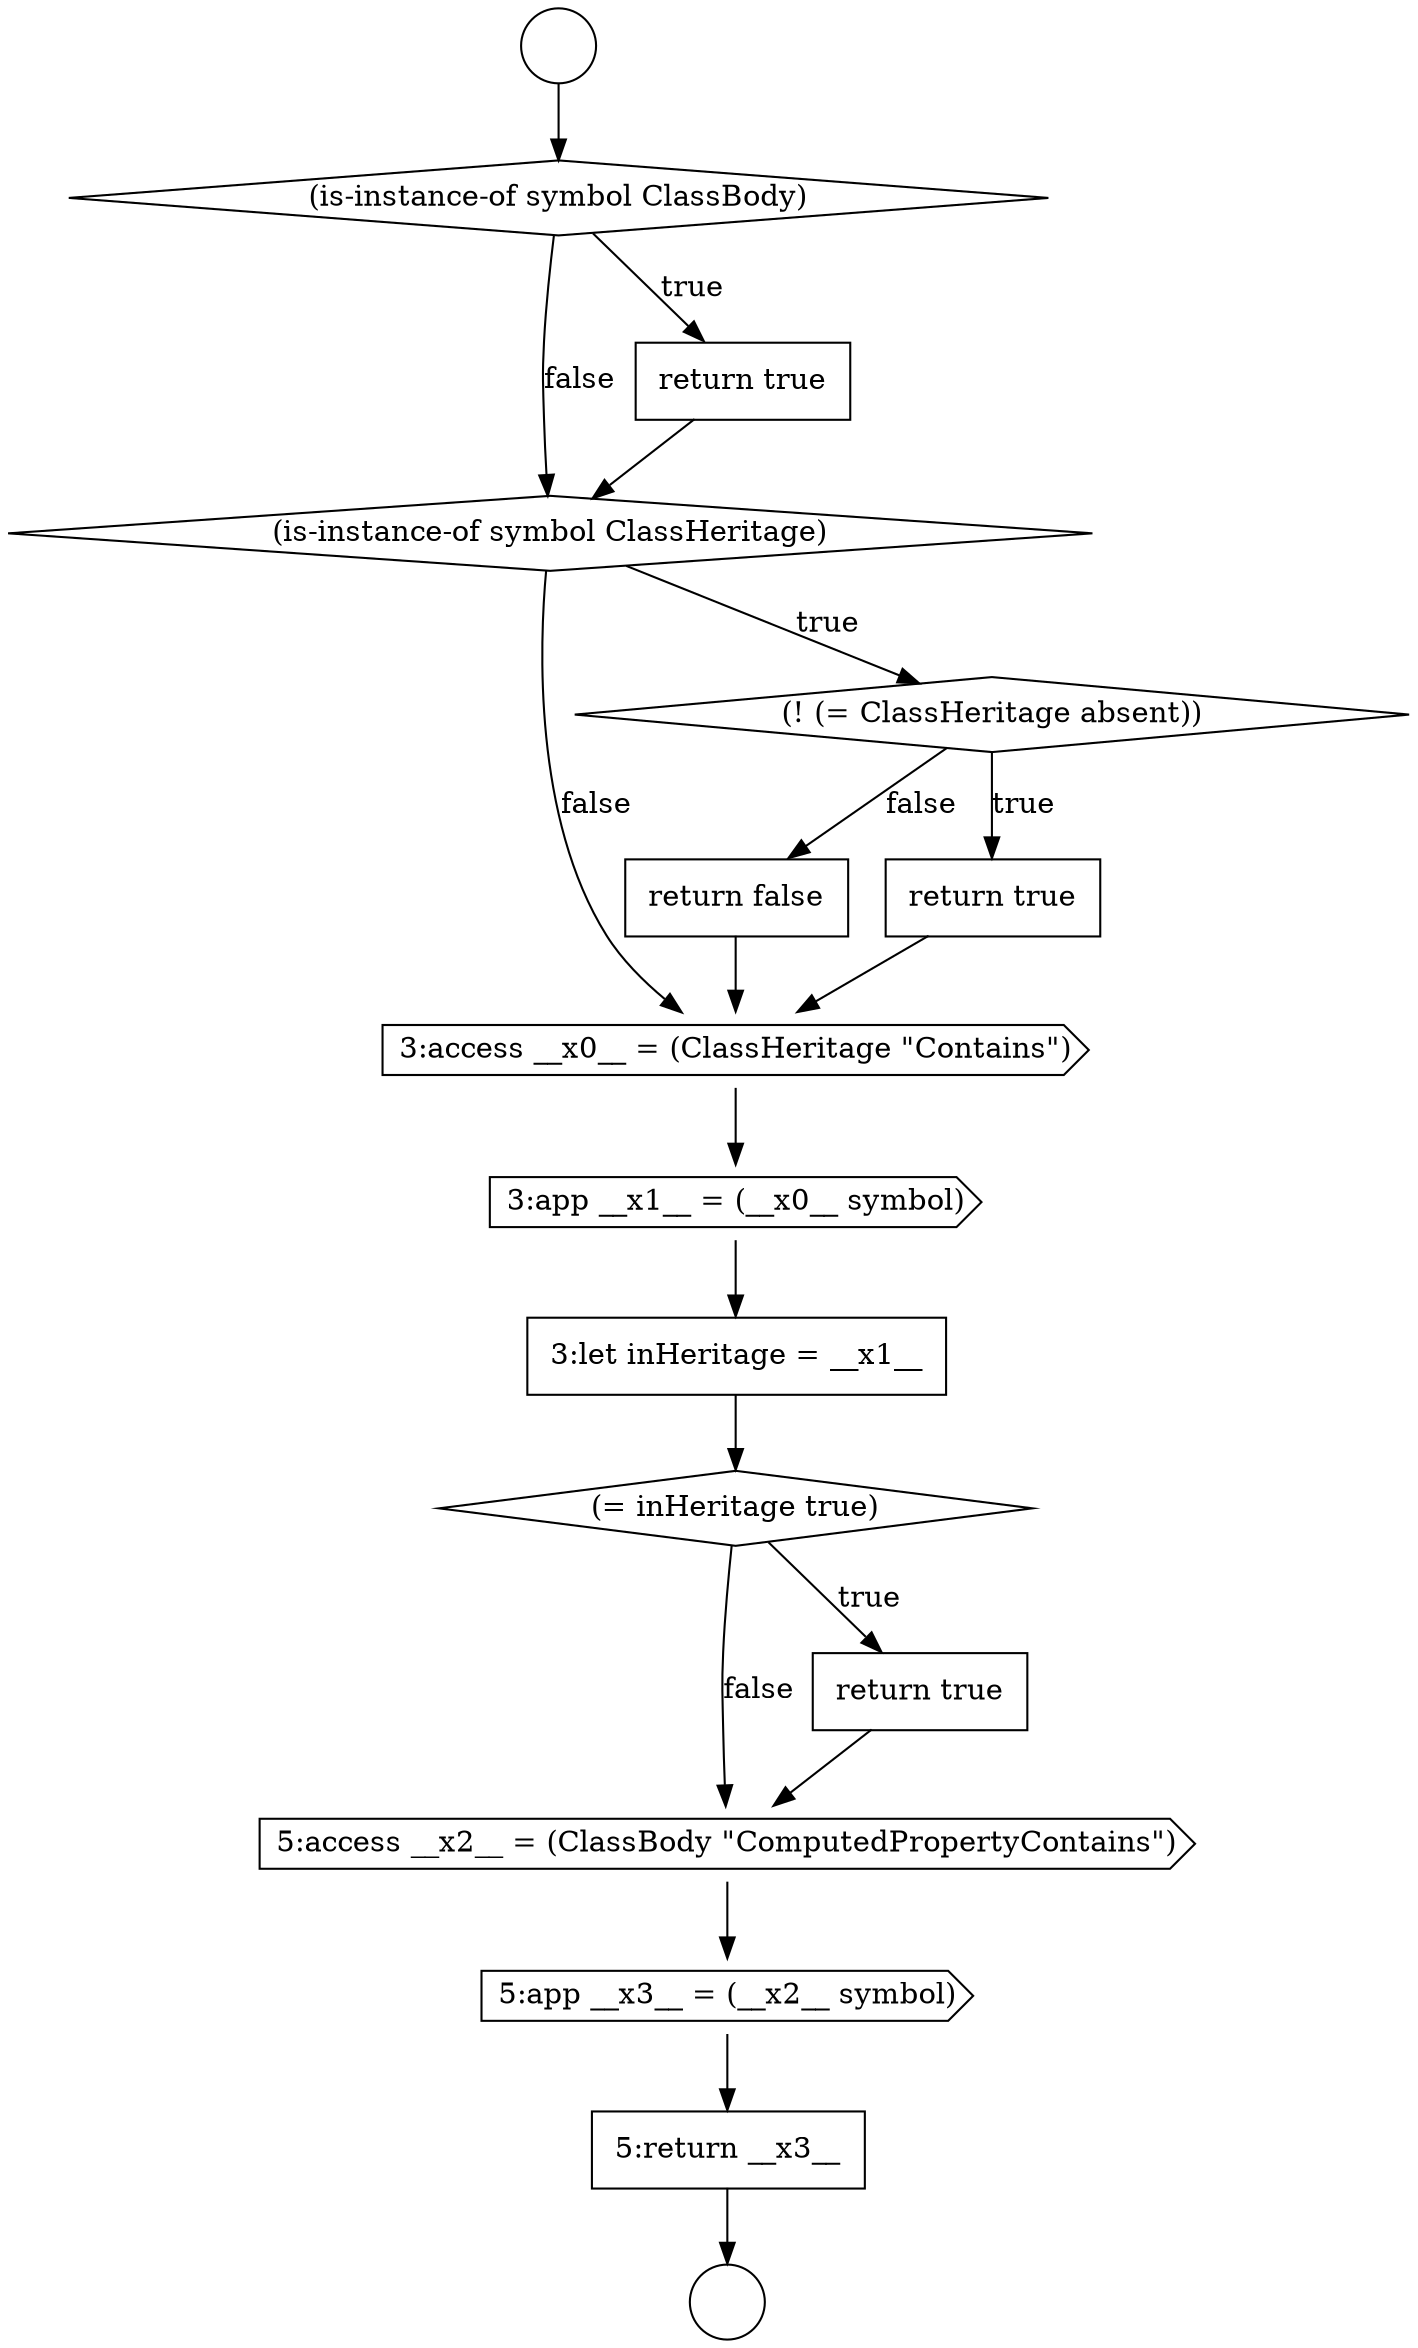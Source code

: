 digraph {
  node9833 [shape=circle label=" " color="black" fillcolor="white" style=filled]
  node9845 [shape=cds, label=<<font color="black">5:access __x2__ = (ClassBody &quot;ComputedPropertyContains&quot;)</font>> color="black" fillcolor="white" style=filled]
  node9843 [shape=diamond, label=<<font color="black">(= inHeritage true)</font>> color="black" fillcolor="white" style=filled]
  node9836 [shape=diamond, label=<<font color="black">(is-instance-of symbol ClassHeritage)</font>> color="black" fillcolor="white" style=filled]
  node9846 [shape=cds, label=<<font color="black">5:app __x3__ = (__x2__ symbol)</font>> color="black" fillcolor="white" style=filled]
  node9835 [shape=none, margin=0, label=<<font color="black">
    <table border="0" cellborder="1" cellspacing="0" cellpadding="10">
      <tr><td align="left">return true</td></tr>
    </table>
  </font>> color="black" fillcolor="white" style=filled]
  node9840 [shape=cds, label=<<font color="black">3:access __x0__ = (ClassHeritage &quot;Contains&quot;)</font>> color="black" fillcolor="white" style=filled]
  node9841 [shape=cds, label=<<font color="black">3:app __x1__ = (__x0__ symbol)</font>> color="black" fillcolor="white" style=filled]
  node9847 [shape=none, margin=0, label=<<font color="black">
    <table border="0" cellborder="1" cellspacing="0" cellpadding="10">
      <tr><td align="left">5:return __x3__</td></tr>
    </table>
  </font>> color="black" fillcolor="white" style=filled]
  node9834 [shape=diamond, label=<<font color="black">(is-instance-of symbol ClassBody)</font>> color="black" fillcolor="white" style=filled]
  node9839 [shape=none, margin=0, label=<<font color="black">
    <table border="0" cellborder="1" cellspacing="0" cellpadding="10">
      <tr><td align="left">return false</td></tr>
    </table>
  </font>> color="black" fillcolor="white" style=filled]
  node9844 [shape=none, margin=0, label=<<font color="black">
    <table border="0" cellborder="1" cellspacing="0" cellpadding="10">
      <tr><td align="left">return true</td></tr>
    </table>
  </font>> color="black" fillcolor="white" style=filled]
  node9842 [shape=none, margin=0, label=<<font color="black">
    <table border="0" cellborder="1" cellspacing="0" cellpadding="10">
      <tr><td align="left">3:let inHeritage = __x1__</td></tr>
    </table>
  </font>> color="black" fillcolor="white" style=filled]
  node9838 [shape=none, margin=0, label=<<font color="black">
    <table border="0" cellborder="1" cellspacing="0" cellpadding="10">
      <tr><td align="left">return true</td></tr>
    </table>
  </font>> color="black" fillcolor="white" style=filled]
  node9832 [shape=circle label=" " color="black" fillcolor="white" style=filled]
  node9837 [shape=diamond, label=<<font color="black">(! (= ClassHeritage absent))</font>> color="black" fillcolor="white" style=filled]
  node9839 -> node9840 [ color="black"]
  node9835 -> node9836 [ color="black"]
  node9837 -> node9838 [label=<<font color="black">true</font>> color="black"]
  node9837 -> node9839 [label=<<font color="black">false</font>> color="black"]
  node9841 -> node9842 [ color="black"]
  node9834 -> node9835 [label=<<font color="black">true</font>> color="black"]
  node9834 -> node9836 [label=<<font color="black">false</font>> color="black"]
  node9836 -> node9837 [label=<<font color="black">true</font>> color="black"]
  node9836 -> node9840 [label=<<font color="black">false</font>> color="black"]
  node9843 -> node9844 [label=<<font color="black">true</font>> color="black"]
  node9843 -> node9845 [label=<<font color="black">false</font>> color="black"]
  node9844 -> node9845 [ color="black"]
  node9832 -> node9834 [ color="black"]
  node9840 -> node9841 [ color="black"]
  node9847 -> node9833 [ color="black"]
  node9838 -> node9840 [ color="black"]
  node9842 -> node9843 [ color="black"]
  node9846 -> node9847 [ color="black"]
  node9845 -> node9846 [ color="black"]
}
